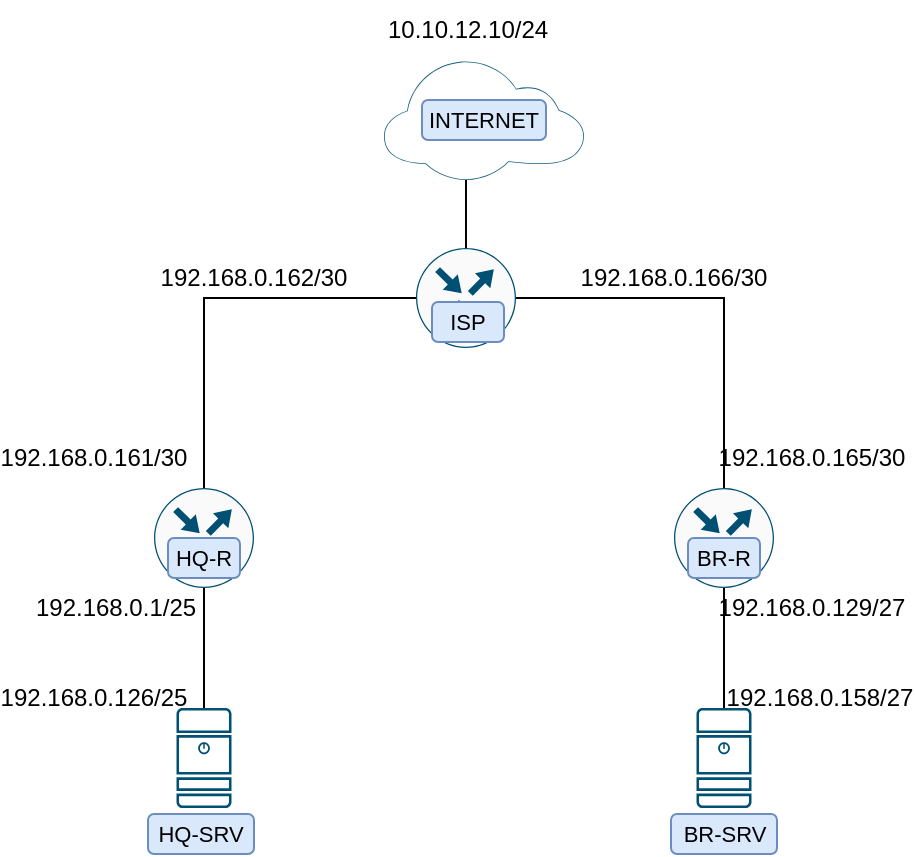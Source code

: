 <mxfile version="22.1.3" type="device">
  <diagram name="Страница — 1" id="8CRPZgoS-RJ0sx01fMIM">
    <mxGraphModel dx="728" dy="783" grid="1" gridSize="10" guides="1" tooltips="1" connect="1" arrows="1" fold="1" page="1" pageScale="1" pageWidth="827" pageHeight="1169" math="0" shadow="0">
      <root>
        <mxCell id="0" />
        <mxCell id="1" parent="0" />
        <mxCell id="061WmuseShq--NjKmCDU-1" value="" style="sketch=0;points=[[0.5,0,0],[1,0.5,0],[0.5,1,0],[0,0.5,0],[0.145,0.145,0],[0.856,0.145,0],[0.855,0.856,0],[0.145,0.855,0]];verticalLabelPosition=bottom;html=1;verticalAlign=top;aspect=fixed;align=center;pointerEvents=1;shape=mxgraph.cisco19.rect;prIcon=router;fillColor=#FAFAFA;strokeColor=#005073;" parent="1" vertex="1">
          <mxGeometry x="381" y="240" width="50" height="50" as="geometry" />
        </mxCell>
        <mxCell id="061WmuseShq--NjKmCDU-2" value="" style="sketch=0;points=[[0.5,0,0],[1,0.5,0],[0.5,1,0],[0,0.5,0],[0.145,0.145,0],[0.856,0.145,0],[0.855,0.856,0],[0.145,0.855,0]];verticalLabelPosition=bottom;html=1;verticalAlign=top;aspect=fixed;align=center;pointerEvents=1;shape=mxgraph.cisco19.rect;prIcon=router;fillColor=#FAFAFA;strokeColor=#005073;" parent="1" vertex="1">
          <mxGeometry x="510" y="360" width="50" height="50" as="geometry" />
        </mxCell>
        <mxCell id="061WmuseShq--NjKmCDU-3" value="" style="sketch=0;points=[[0.5,0,0],[1,0.5,0],[0.5,1,0],[0,0.5,0],[0.145,0.145,0],[0.856,0.145,0],[0.855,0.856,0],[0.145,0.855,0]];verticalLabelPosition=bottom;html=1;verticalAlign=top;aspect=fixed;align=center;pointerEvents=1;shape=mxgraph.cisco19.rect;prIcon=router;fillColor=#FAFAFA;strokeColor=#005073;" parent="1" vertex="1">
          <mxGeometry x="250" y="360" width="50" height="50" as="geometry" />
        </mxCell>
        <mxCell id="061WmuseShq--NjKmCDU-5" style="edgeStyle=orthogonalEdgeStyle;rounded=0;orthogonalLoop=1;jettySize=auto;html=1;exitX=0.5;exitY=0;exitDx=0;exitDy=0;exitPerimeter=0;entryX=0;entryY=0.5;entryDx=0;entryDy=0;entryPerimeter=0;endArrow=none;endFill=0;" parent="1" source="061WmuseShq--NjKmCDU-3" target="061WmuseShq--NjKmCDU-1" edge="1">
          <mxGeometry relative="1" as="geometry" />
        </mxCell>
        <mxCell id="061WmuseShq--NjKmCDU-6" style="edgeStyle=orthogonalEdgeStyle;shape=connector;rounded=0;orthogonalLoop=1;jettySize=auto;html=1;exitX=0.5;exitY=0;exitDx=0;exitDy=0;exitPerimeter=0;entryX=1;entryY=0.5;entryDx=0;entryDy=0;entryPerimeter=0;labelBackgroundColor=default;strokeColor=default;align=center;verticalAlign=middle;fontFamily=Helvetica;fontSize=11;fontColor=default;endArrow=none;endFill=0;" parent="1" source="061WmuseShq--NjKmCDU-2" target="061WmuseShq--NjKmCDU-1" edge="1">
          <mxGeometry relative="1" as="geometry" />
        </mxCell>
        <mxCell id="061WmuseShq--NjKmCDU-7" value="" style="sketch=0;points=[[0.015,0.015,0],[0.985,0.015,0],[0.985,0.985,0],[0.015,0.985,0],[0.25,0,0],[0.5,0,0],[0.75,0,0],[1,0.25,0],[1,0.5,0],[1,0.75,0],[0.75,1,0],[0.5,1,0],[0.25,1,0],[0,0.75,0],[0,0.5,0],[0,0.25,0]];verticalLabelPosition=bottom;html=1;verticalAlign=top;aspect=fixed;align=center;pointerEvents=1;shape=mxgraph.cisco19.server;fillColor=#005073;strokeColor=none;fontFamily=Helvetica;fontSize=11;fontColor=default;" parent="1" vertex="1">
          <mxGeometry x="521.25" y="470" width="27.5" height="50" as="geometry" />
        </mxCell>
        <mxCell id="061WmuseShq--NjKmCDU-8" value="" style="sketch=0;points=[[0.015,0.015,0],[0.985,0.015,0],[0.985,0.985,0],[0.015,0.985,0],[0.25,0,0],[0.5,0,0],[0.75,0,0],[1,0.25,0],[1,0.5,0],[1,0.75,0],[0.75,1,0],[0.5,1,0],[0.25,1,0],[0,0.75,0],[0,0.5,0],[0,0.25,0]];verticalLabelPosition=bottom;html=1;verticalAlign=top;aspect=fixed;align=center;pointerEvents=1;shape=mxgraph.cisco19.server;fillColor=#005073;strokeColor=none;fontFamily=Helvetica;fontSize=11;fontColor=default;" parent="1" vertex="1">
          <mxGeometry x="261.25" y="470" width="27.5" height="50" as="geometry" />
        </mxCell>
        <mxCell id="061WmuseShq--NjKmCDU-9" style="edgeStyle=orthogonalEdgeStyle;shape=connector;rounded=0;orthogonalLoop=1;jettySize=auto;html=1;exitX=0.5;exitY=0;exitDx=0;exitDy=0;exitPerimeter=0;entryX=0.5;entryY=1;entryDx=0;entryDy=0;entryPerimeter=0;labelBackgroundColor=default;strokeColor=default;align=center;verticalAlign=middle;fontFamily=Helvetica;fontSize=11;fontColor=default;endArrow=none;endFill=0;" parent="1" source="061WmuseShq--NjKmCDU-8" target="061WmuseShq--NjKmCDU-3" edge="1">
          <mxGeometry relative="1" as="geometry" />
        </mxCell>
        <mxCell id="061WmuseShq--NjKmCDU-10" style="edgeStyle=orthogonalEdgeStyle;shape=connector;rounded=0;orthogonalLoop=1;jettySize=auto;html=1;exitX=0.5;exitY=0;exitDx=0;exitDy=0;exitPerimeter=0;entryX=0.5;entryY=1;entryDx=0;entryDy=0;entryPerimeter=0;labelBackgroundColor=default;strokeColor=default;align=center;verticalAlign=middle;fontFamily=Helvetica;fontSize=11;fontColor=default;endArrow=none;endFill=0;" parent="1" source="061WmuseShq--NjKmCDU-7" target="061WmuseShq--NjKmCDU-2" edge="1">
          <mxGeometry relative="1" as="geometry" />
        </mxCell>
        <mxCell id="061WmuseShq--NjKmCDU-11" value="HQ-R" style="text;strokeColor=#6c8ebf;align=center;fillColor=#dae8fc;html=1;verticalAlign=middle;whiteSpace=wrap;rounded=1;fontSize=11;fontFamily=Helvetica;" parent="1" vertex="1">
          <mxGeometry x="257" y="385" width="36" height="20" as="geometry" />
        </mxCell>
        <mxCell id="061WmuseShq--NjKmCDU-12" value="BR-R" style="text;strokeColor=#6c8ebf;align=center;fillColor=#dae8fc;html=1;verticalAlign=middle;whiteSpace=wrap;rounded=1;fontSize=11;fontFamily=Helvetica;" parent="1" vertex="1">
          <mxGeometry x="517" y="385" width="36" height="20" as="geometry" />
        </mxCell>
        <mxCell id="061WmuseShq--NjKmCDU-13" value="HQ-SRV" style="text;strokeColor=#6c8ebf;align=center;fillColor=#dae8fc;html=1;verticalAlign=middle;whiteSpace=wrap;rounded=1;fontSize=11;fontFamily=Helvetica;" parent="1" vertex="1">
          <mxGeometry x="247" y="523" width="53" height="20" as="geometry" />
        </mxCell>
        <mxCell id="061WmuseShq--NjKmCDU-14" value="BR-SRV" style="text;strokeColor=#6c8ebf;align=center;fillColor=#dae8fc;html=1;verticalAlign=middle;whiteSpace=wrap;rounded=1;fontSize=11;fontFamily=Helvetica;" parent="1" vertex="1">
          <mxGeometry x="508.5" y="523" width="53" height="20" as="geometry" />
        </mxCell>
        <mxCell id="061WmuseShq--NjKmCDU-15" value="ISP" style="text;strokeColor=#6c8ebf;align=center;fillColor=#dae8fc;html=1;verticalAlign=middle;whiteSpace=wrap;rounded=1;fontSize=11;fontFamily=Helvetica;" parent="1" vertex="1">
          <mxGeometry x="389" y="267" width="36" height="20" as="geometry" />
        </mxCell>
        <mxCell id="061WmuseShq--NjKmCDU-16" value="" style="points=[[0,0.64,0],[0.2,0.15,0],[0.4,0.01,0],[0.79,0.25,0],[1,0.65,0],[0.8,0.86,0],[0.41,1,0],[0.16,0.86,0]];verticalLabelPosition=bottom;sketch=0;html=1;verticalAlign=top;aspect=fixed;align=center;pointerEvents=1;shape=mxgraph.cisco19.cloud;fillColor=#186180;strokeColor=none;fontFamily=Helvetica;fontSize=11;fontColor=default;" parent="1" vertex="1">
          <mxGeometry x="364.99" y="146" width="100.01" height="60" as="geometry" />
        </mxCell>
        <mxCell id="061WmuseShq--NjKmCDU-17" value="INTERNET" style="text;strokeColor=#6c8ebf;align=center;fillColor=#dae8fc;html=1;verticalAlign=middle;whiteSpace=wrap;rounded=1;fontSize=11;fontFamily=Helvetica;" parent="1" vertex="1">
          <mxGeometry x="384" y="166" width="62" height="20" as="geometry" />
        </mxCell>
        <mxCell id="061WmuseShq--NjKmCDU-18" style="edgeStyle=orthogonalEdgeStyle;shape=connector;rounded=0;orthogonalLoop=1;jettySize=auto;html=1;exitX=0.5;exitY=0;exitDx=0;exitDy=0;exitPerimeter=0;entryX=0.41;entryY=1;entryDx=0;entryDy=0;entryPerimeter=0;labelBackgroundColor=default;strokeColor=default;align=center;verticalAlign=middle;fontFamily=Helvetica;fontSize=11;fontColor=default;endArrow=none;endFill=0;" parent="1" source="061WmuseShq--NjKmCDU-1" target="061WmuseShq--NjKmCDU-16" edge="1">
          <mxGeometry relative="1" as="geometry" />
        </mxCell>
        <mxCell id="cwik7ldHOvgbViumPwYD-3" value="10.10.12.10/24" style="text;html=1;strokeColor=none;fillColor=none;align=center;verticalAlign=middle;whiteSpace=wrap;rounded=0;" vertex="1" parent="1">
          <mxGeometry x="377" y="116" width="60" height="30" as="geometry" />
        </mxCell>
        <mxCell id="cwik7ldHOvgbViumPwYD-4" value="192.168.0.158/27" style="text;html=1;strokeColor=none;fillColor=none;align=center;verticalAlign=middle;whiteSpace=wrap;rounded=0;" vertex="1" parent="1">
          <mxGeometry x="553" y="450" width="60" height="30" as="geometry" />
        </mxCell>
        <mxCell id="cwik7ldHOvgbViumPwYD-5" value="192.168.0.162/30" style="text;html=1;strokeColor=none;fillColor=none;align=center;verticalAlign=middle;whiteSpace=wrap;rounded=0;" vertex="1" parent="1">
          <mxGeometry x="270" y="240" width="60" height="30" as="geometry" />
        </mxCell>
        <mxCell id="cwik7ldHOvgbViumPwYD-6" value="192.168.0.165/30" style="text;html=1;strokeColor=none;fillColor=none;align=center;verticalAlign=middle;whiteSpace=wrap;rounded=0;" vertex="1" parent="1">
          <mxGeometry x="548.75" y="330" width="60" height="30" as="geometry" />
        </mxCell>
        <mxCell id="cwik7ldHOvgbViumPwYD-7" value="192.168.0.166/30" style="text;html=1;strokeColor=none;fillColor=none;align=center;verticalAlign=middle;whiteSpace=wrap;rounded=0;" vertex="1" parent="1">
          <mxGeometry x="480" y="240" width="60" height="30" as="geometry" />
        </mxCell>
        <mxCell id="cwik7ldHOvgbViumPwYD-8" value="192.168.0.161/30" style="text;html=1;strokeColor=none;fillColor=none;align=center;verticalAlign=middle;whiteSpace=wrap;rounded=0;" vertex="1" parent="1">
          <mxGeometry x="190" y="330" width="60" height="30" as="geometry" />
        </mxCell>
        <mxCell id="cwik7ldHOvgbViumPwYD-9" value="192.168.0.1/25" style="text;html=1;strokeColor=none;fillColor=none;align=center;verticalAlign=middle;whiteSpace=wrap;rounded=0;" vertex="1" parent="1">
          <mxGeometry x="201.25" y="405" width="60" height="30" as="geometry" />
        </mxCell>
        <mxCell id="cwik7ldHOvgbViumPwYD-10" value="192.168.0.126/25" style="text;html=1;strokeColor=none;fillColor=none;align=center;verticalAlign=middle;whiteSpace=wrap;rounded=0;" vertex="1" parent="1">
          <mxGeometry x="190" y="450" width="60" height="30" as="geometry" />
        </mxCell>
        <mxCell id="cwik7ldHOvgbViumPwYD-11" value="192.168.0.129/27" style="text;html=1;strokeColor=none;fillColor=none;align=center;verticalAlign=middle;whiteSpace=wrap;rounded=0;" vertex="1" parent="1">
          <mxGeometry x="548.75" y="405" width="60" height="30" as="geometry" />
        </mxCell>
      </root>
    </mxGraphModel>
  </diagram>
</mxfile>
